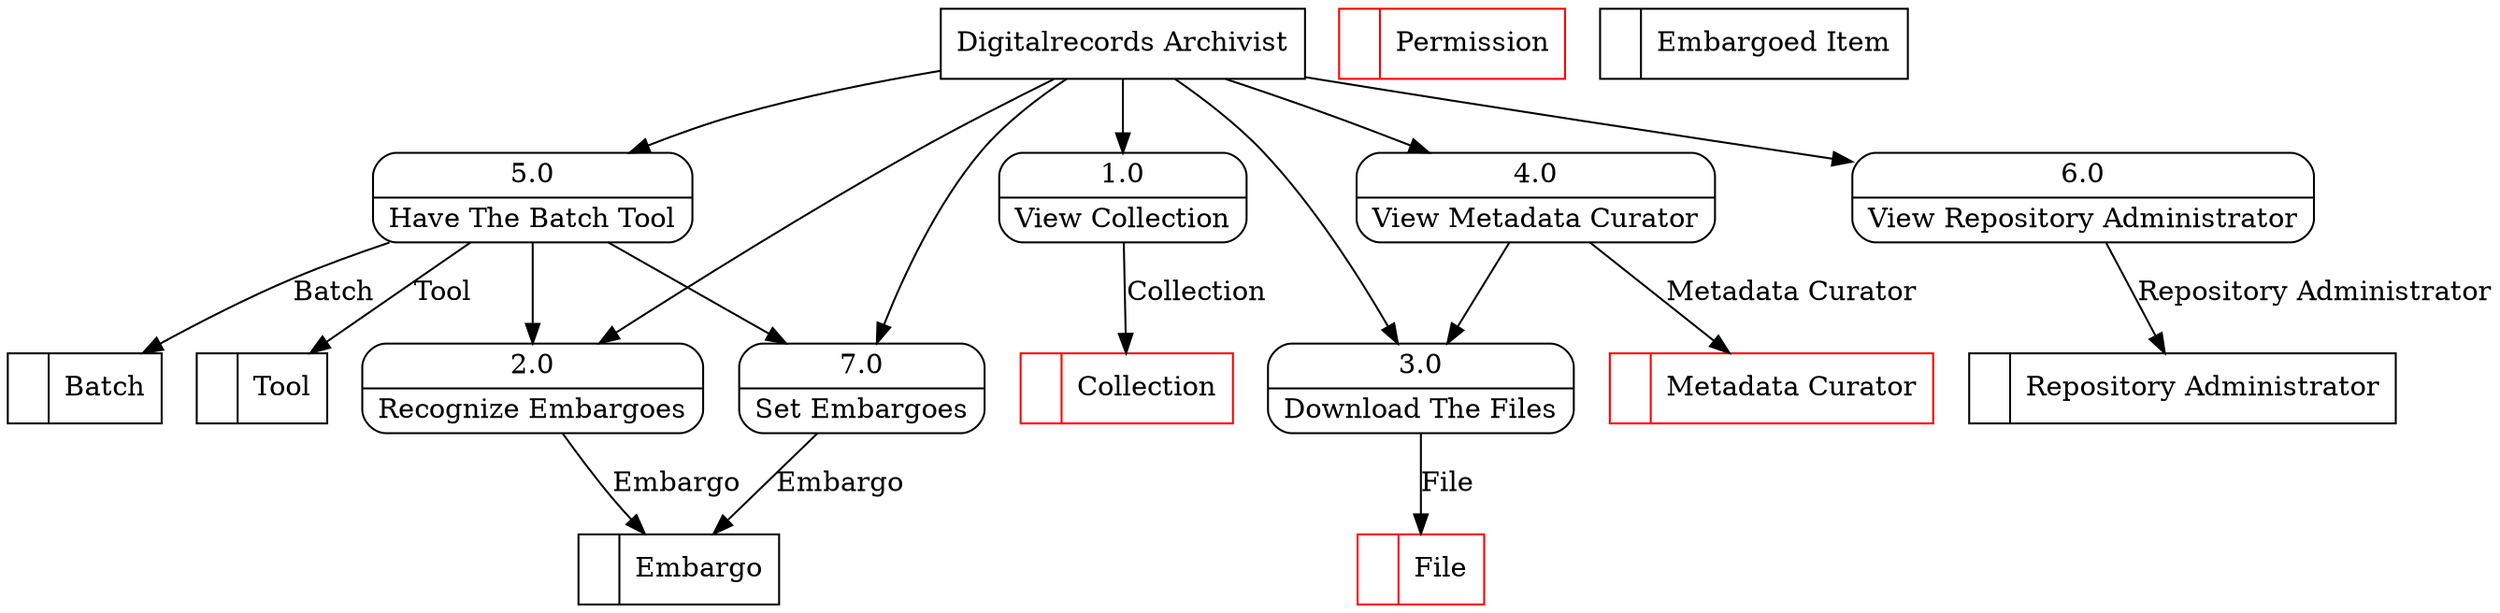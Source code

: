 digraph dfd2{ 
node[shape=record]
200 [label="<f0>  |<f1> Batch " ];
201 [label="<f0>  |<f1> Tool " ];
202 [label="<f0>  |<f1> Repository Administrator " ];
203 [label="<f0>  |<f1> Permission " color=red];
204 [label="<f0>  |<f1> Embargo " ];
205 [label="<f0>  |<f1> Metadata Curator " color=red];
206 [label="<f0>  |<f1> Embargoed Item " ];
207 [label="<f0>  |<f1> File " color=red];
208 [label="<f0>  |<f1> Collection " color=red];
209 [label="Digitalrecords Archivist" shape=box];
210 [label="{<f0> 1.0|<f1> View Collection }" shape=Mrecord];
211 [label="{<f0> 2.0|<f1> Recognize Embargoes }" shape=Mrecord];
212 [label="{<f0> 3.0|<f1> Download The Files }" shape=Mrecord];
213 [label="{<f0> 4.0|<f1> View Metadata Curator }" shape=Mrecord];
214 [label="{<f0> 5.0|<f1> Have The Batch Tool }" shape=Mrecord];
215 [label="{<f0> 6.0|<f1> View Repository Administrator }" shape=Mrecord];
216 [label="{<f0> 7.0|<f1> Set Embargoes }" shape=Mrecord];
209 -> 210
209 -> 211
209 -> 212
209 -> 213
209 -> 214
209 -> 215
209 -> 216
210 -> 208 [label="Collection"]
211 -> 204 [label="Embargo"]
212 -> 207 [label="File"]
213 -> 212
213 -> 205 [label="Metadata Curator"]
214 -> 211
214 -> 216
214 -> 200 [label="Batch"]
214 -> 201 [label="Tool"]
215 -> 202 [label="Repository Administrator"]
216 -> 204 [label="Embargo"]
}